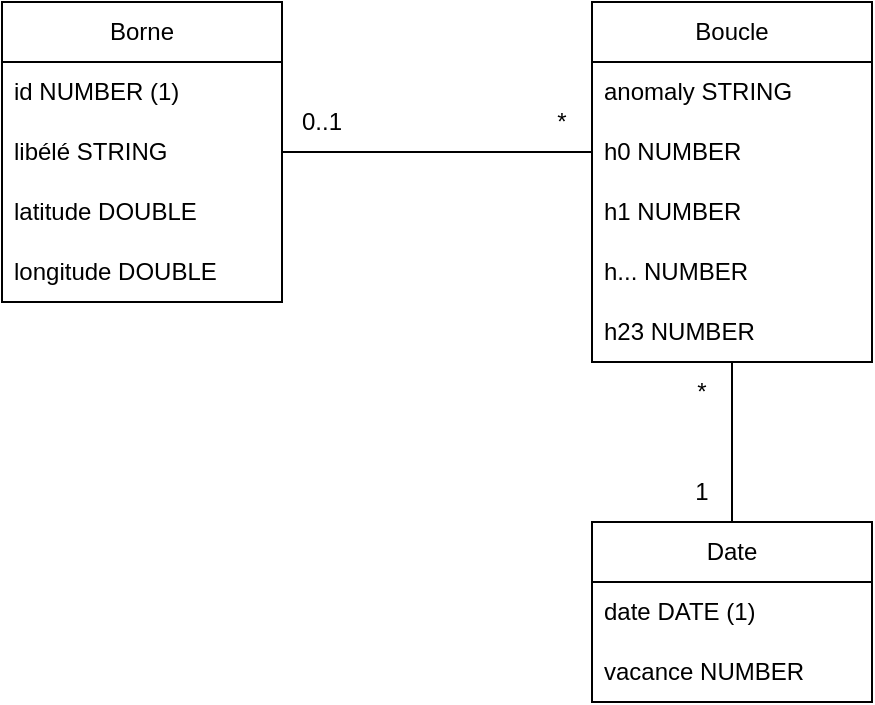 <mxfile version="20.8.11" type="device"><diagram name="Page-1" id="xOd5ZwxTwFledy3fNy9i"><mxGraphModel dx="1195" dy="663" grid="1" gridSize="10" guides="1" tooltips="1" connect="1" arrows="1" fold="1" page="1" pageScale="1" pageWidth="850" pageHeight="1100" math="0" shadow="0"><root><mxCell id="0"/><mxCell id="1" parent="0"/><mxCell id="xCXfaDA_nq5koI5oHMP9-1" value="Borne" style="swimlane;fontStyle=0;childLayout=stackLayout;horizontal=1;startSize=30;horizontalStack=0;resizeParent=1;resizeParentMax=0;resizeLast=0;collapsible=1;marginBottom=0;whiteSpace=wrap;html=1;" vertex="1" parent="1"><mxGeometry x="130" y="240" width="140" height="150" as="geometry"/></mxCell><mxCell id="xCXfaDA_nq5koI5oHMP9-2" value="id NUMBER (1)" style="text;strokeColor=none;fillColor=none;align=left;verticalAlign=middle;spacingLeft=4;spacingRight=4;overflow=hidden;points=[[0,0.5],[1,0.5]];portConstraint=eastwest;rotatable=0;whiteSpace=wrap;html=1;" vertex="1" parent="xCXfaDA_nq5koI5oHMP9-1"><mxGeometry y="30" width="140" height="30" as="geometry"/></mxCell><mxCell id="xCXfaDA_nq5koI5oHMP9-3" value="libélé STRING" style="text;strokeColor=none;fillColor=none;align=left;verticalAlign=middle;spacingLeft=4;spacingRight=4;overflow=hidden;points=[[0,0.5],[1,0.5]];portConstraint=eastwest;rotatable=0;whiteSpace=wrap;html=1;" vertex="1" parent="xCXfaDA_nq5koI5oHMP9-1"><mxGeometry y="60" width="140" height="30" as="geometry"/></mxCell><mxCell id="xCXfaDA_nq5koI5oHMP9-4" value="latitude DOUBLE" style="text;strokeColor=none;fillColor=none;align=left;verticalAlign=middle;spacingLeft=4;spacingRight=4;overflow=hidden;points=[[0,0.5],[1,0.5]];portConstraint=eastwest;rotatable=0;whiteSpace=wrap;html=1;" vertex="1" parent="xCXfaDA_nq5koI5oHMP9-1"><mxGeometry y="90" width="140" height="30" as="geometry"/></mxCell><mxCell id="xCXfaDA_nq5koI5oHMP9-5" value="longitude DOUBLE" style="text;strokeColor=none;fillColor=none;align=left;verticalAlign=middle;spacingLeft=4;spacingRight=4;overflow=hidden;points=[[0,0.5],[1,0.5]];portConstraint=eastwest;rotatable=0;whiteSpace=wrap;html=1;" vertex="1" parent="xCXfaDA_nq5koI5oHMP9-1"><mxGeometry y="120" width="140" height="30" as="geometry"/></mxCell><mxCell id="xCXfaDA_nq5koI5oHMP9-17" style="edgeStyle=orthogonalEdgeStyle;rounded=0;orthogonalLoop=1;jettySize=auto;html=1;entryX=0.5;entryY=0;entryDx=0;entryDy=0;endArrow=none;endFill=0;" edge="1" parent="1" source="xCXfaDA_nq5koI5oHMP9-6" target="xCXfaDA_nq5koI5oHMP9-10"><mxGeometry relative="1" as="geometry"/></mxCell><mxCell id="xCXfaDA_nq5koI5oHMP9-6" value="Boucle" style="swimlane;fontStyle=0;childLayout=stackLayout;horizontal=1;startSize=30;horizontalStack=0;resizeParent=1;resizeParentMax=0;resizeLast=0;collapsible=1;marginBottom=0;whiteSpace=wrap;html=1;" vertex="1" parent="1"><mxGeometry x="425" y="240" width="140" height="180" as="geometry"/></mxCell><mxCell id="xCXfaDA_nq5koI5oHMP9-7" value="anomaly STRING" style="text;strokeColor=none;fillColor=none;align=left;verticalAlign=middle;spacingLeft=4;spacingRight=4;overflow=hidden;points=[[0,0.5],[1,0.5]];portConstraint=eastwest;rotatable=0;whiteSpace=wrap;html=1;" vertex="1" parent="xCXfaDA_nq5koI5oHMP9-6"><mxGeometry y="30" width="140" height="30" as="geometry"/></mxCell><mxCell id="xCXfaDA_nq5koI5oHMP9-8" value="h0 NUMBER" style="text;strokeColor=none;fillColor=none;align=left;verticalAlign=middle;spacingLeft=4;spacingRight=4;overflow=hidden;points=[[0,0.5],[1,0.5]];portConstraint=eastwest;rotatable=0;whiteSpace=wrap;html=1;" vertex="1" parent="xCXfaDA_nq5koI5oHMP9-6"><mxGeometry y="60" width="140" height="30" as="geometry"/></mxCell><mxCell id="xCXfaDA_nq5koI5oHMP9-9" value="h1 NUMBER" style="text;strokeColor=none;fillColor=none;align=left;verticalAlign=middle;spacingLeft=4;spacingRight=4;overflow=hidden;points=[[0,0.5],[1,0.5]];portConstraint=eastwest;rotatable=0;whiteSpace=wrap;html=1;" vertex="1" parent="xCXfaDA_nq5koI5oHMP9-6"><mxGeometry y="90" width="140" height="30" as="geometry"/></mxCell><mxCell id="xCXfaDA_nq5koI5oHMP9-21" value="h... NUMBER" style="text;strokeColor=none;fillColor=none;align=left;verticalAlign=middle;spacingLeft=4;spacingRight=4;overflow=hidden;points=[[0,0.5],[1,0.5]];portConstraint=eastwest;rotatable=0;whiteSpace=wrap;html=1;" vertex="1" parent="xCXfaDA_nq5koI5oHMP9-6"><mxGeometry y="120" width="140" height="30" as="geometry"/></mxCell><mxCell id="xCXfaDA_nq5koI5oHMP9-22" value="h23 NUMBER" style="text;strokeColor=none;fillColor=none;align=left;verticalAlign=middle;spacingLeft=4;spacingRight=4;overflow=hidden;points=[[0,0.5],[1,0.5]];portConstraint=eastwest;rotatable=0;whiteSpace=wrap;html=1;" vertex="1" parent="xCXfaDA_nq5koI5oHMP9-6"><mxGeometry y="150" width="140" height="30" as="geometry"/></mxCell><mxCell id="xCXfaDA_nq5koI5oHMP9-10" value="Date" style="swimlane;fontStyle=0;childLayout=stackLayout;horizontal=1;startSize=30;horizontalStack=0;resizeParent=1;resizeParentMax=0;resizeLast=0;collapsible=1;marginBottom=0;whiteSpace=wrap;html=1;" vertex="1" parent="1"><mxGeometry x="425" y="500" width="140" height="90" as="geometry"/></mxCell><mxCell id="xCXfaDA_nq5koI5oHMP9-11" value="date DATE (1)" style="text;strokeColor=none;fillColor=none;align=left;verticalAlign=middle;spacingLeft=4;spacingRight=4;overflow=hidden;points=[[0,0.5],[1,0.5]];portConstraint=eastwest;rotatable=0;whiteSpace=wrap;html=1;" vertex="1" parent="xCXfaDA_nq5koI5oHMP9-10"><mxGeometry y="30" width="140" height="30" as="geometry"/></mxCell><mxCell id="xCXfaDA_nq5koI5oHMP9-13" value="vacance NUMBER" style="text;strokeColor=none;fillColor=none;align=left;verticalAlign=middle;spacingLeft=4;spacingRight=4;overflow=hidden;points=[[0,0.5],[1,0.5]];portConstraint=eastwest;rotatable=0;whiteSpace=wrap;html=1;" vertex="1" parent="xCXfaDA_nq5koI5oHMP9-10"><mxGeometry y="60" width="140" height="30" as="geometry"/></mxCell><mxCell id="xCXfaDA_nq5koI5oHMP9-14" style="edgeStyle=orthogonalEdgeStyle;rounded=0;orthogonalLoop=1;jettySize=auto;html=1;entryX=1;entryY=0.5;entryDx=0;entryDy=0;endArrow=none;endFill=0;" edge="1" parent="1" source="xCXfaDA_nq5koI5oHMP9-8" target="xCXfaDA_nq5koI5oHMP9-1"><mxGeometry relative="1" as="geometry"/></mxCell><mxCell id="xCXfaDA_nq5koI5oHMP9-15" value="0..1" style="text;html=1;strokeColor=none;fillColor=none;align=center;verticalAlign=middle;whiteSpace=wrap;rounded=0;" vertex="1" parent="1"><mxGeometry x="260" y="285" width="60" height="30" as="geometry"/></mxCell><mxCell id="xCXfaDA_nq5koI5oHMP9-16" value="*" style="text;html=1;strokeColor=none;fillColor=none;align=center;verticalAlign=middle;whiteSpace=wrap;rounded=0;" vertex="1" parent="1"><mxGeometry x="380" y="285" width="60" height="30" as="geometry"/></mxCell><mxCell id="xCXfaDA_nq5koI5oHMP9-18" value="1" style="text;html=1;strokeColor=none;fillColor=none;align=center;verticalAlign=middle;whiteSpace=wrap;rounded=0;" vertex="1" parent="1"><mxGeometry x="450" y="470" width="60" height="30" as="geometry"/></mxCell><mxCell id="xCXfaDA_nq5koI5oHMP9-19" value="*" style="text;html=1;strokeColor=none;fillColor=none;align=center;verticalAlign=middle;whiteSpace=wrap;rounded=0;" vertex="1" parent="1"><mxGeometry x="450" y="420" width="60" height="30" as="geometry"/></mxCell></root></mxGraphModel></diagram></mxfile>